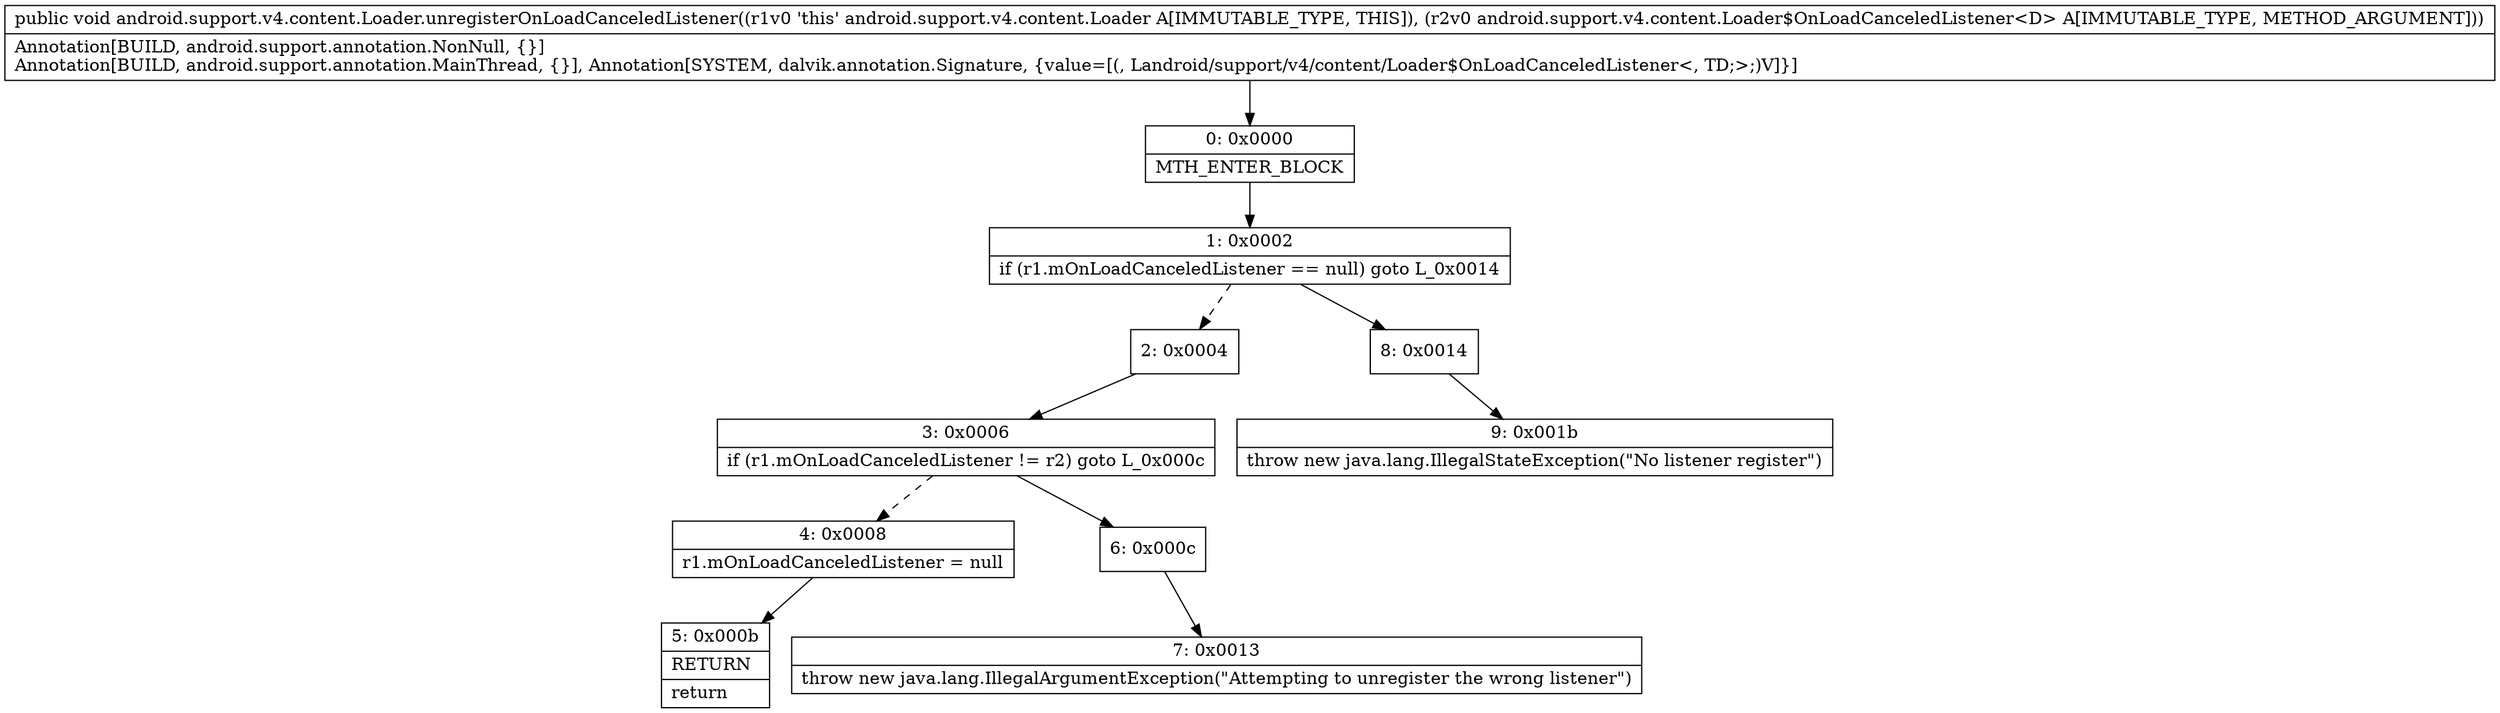 digraph "CFG forandroid.support.v4.content.Loader.unregisterOnLoadCanceledListener(Landroid\/support\/v4\/content\/Loader$OnLoadCanceledListener;)V" {
Node_0 [shape=record,label="{0\:\ 0x0000|MTH_ENTER_BLOCK\l}"];
Node_1 [shape=record,label="{1\:\ 0x0002|if (r1.mOnLoadCanceledListener == null) goto L_0x0014\l}"];
Node_2 [shape=record,label="{2\:\ 0x0004}"];
Node_3 [shape=record,label="{3\:\ 0x0006|if (r1.mOnLoadCanceledListener != r2) goto L_0x000c\l}"];
Node_4 [shape=record,label="{4\:\ 0x0008|r1.mOnLoadCanceledListener = null\l}"];
Node_5 [shape=record,label="{5\:\ 0x000b|RETURN\l|return\l}"];
Node_6 [shape=record,label="{6\:\ 0x000c}"];
Node_7 [shape=record,label="{7\:\ 0x0013|throw new java.lang.IllegalArgumentException(\"Attempting to unregister the wrong listener\")\l}"];
Node_8 [shape=record,label="{8\:\ 0x0014}"];
Node_9 [shape=record,label="{9\:\ 0x001b|throw new java.lang.IllegalStateException(\"No listener register\")\l}"];
MethodNode[shape=record,label="{public void android.support.v4.content.Loader.unregisterOnLoadCanceledListener((r1v0 'this' android.support.v4.content.Loader A[IMMUTABLE_TYPE, THIS]), (r2v0 android.support.v4.content.Loader$OnLoadCanceledListener\<D\> A[IMMUTABLE_TYPE, METHOD_ARGUMENT]))  | Annotation[BUILD, android.support.annotation.NonNull, \{\}]\lAnnotation[BUILD, android.support.annotation.MainThread, \{\}], Annotation[SYSTEM, dalvik.annotation.Signature, \{value=[(, Landroid\/support\/v4\/content\/Loader$OnLoadCanceledListener\<, TD;\>;)V]\}]\l}"];
MethodNode -> Node_0;
Node_0 -> Node_1;
Node_1 -> Node_2[style=dashed];
Node_1 -> Node_8;
Node_2 -> Node_3;
Node_3 -> Node_4[style=dashed];
Node_3 -> Node_6;
Node_4 -> Node_5;
Node_6 -> Node_7;
Node_8 -> Node_9;
}

